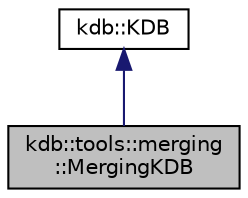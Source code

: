 digraph "kdb::tools::merging::MergingKDB"
{
 // LATEX_PDF_SIZE
  edge [fontname="Helvetica",fontsize="10",labelfontname="Helvetica",labelfontsize="10"];
  node [fontname="Helvetica",fontsize="10",shape=record];
  Node1 [label="kdb::tools::merging\l::MergingKDB",height=0.2,width=0.4,color="black", fillcolor="grey75", style="filled", fontcolor="black",tooltip="Provides a merging wrapper around a KDB instance."];
  Node2 -> Node1 [dir="back",color="midnightblue",fontsize="10",style="solid",fontname="Helvetica"];
  Node2 [label="kdb::KDB",height=0.2,width=0.4,color="black", fillcolor="white", style="filled",URL="$classkdb_1_1KDB.html",tooltip="Constructs a class KDB."];
}
